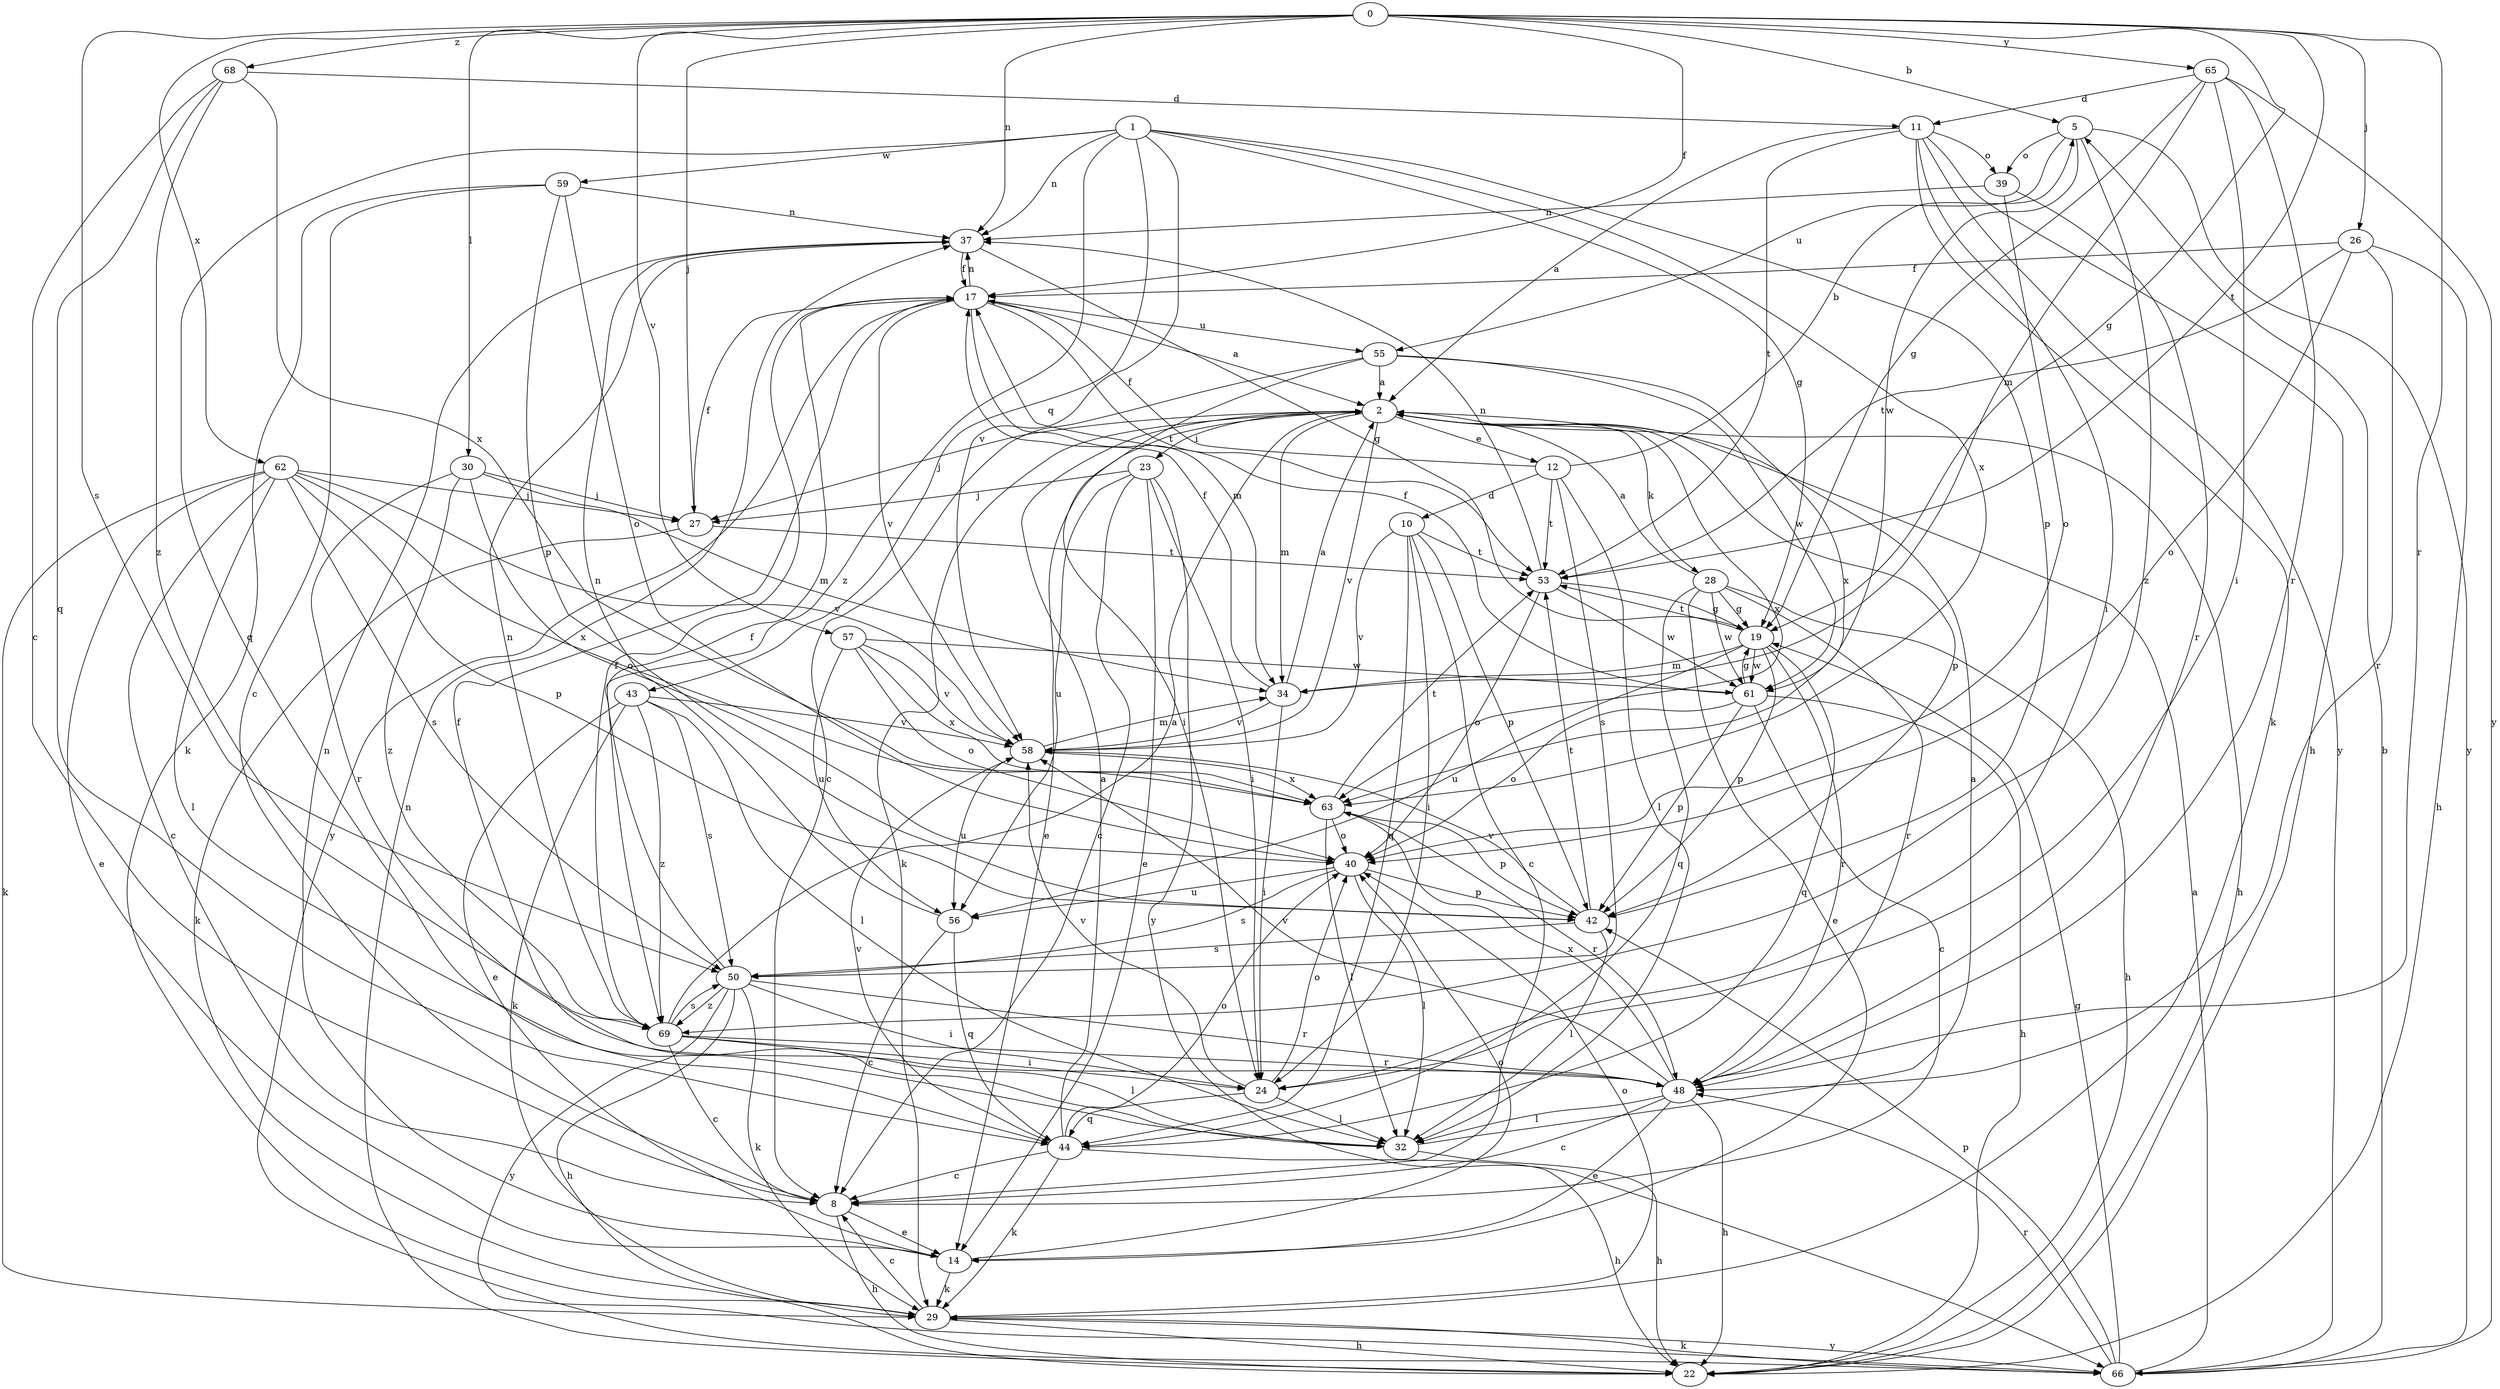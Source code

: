 strict digraph  {
0;
1;
2;
5;
8;
10;
11;
12;
14;
17;
19;
22;
23;
24;
26;
27;
28;
29;
30;
32;
34;
37;
39;
40;
42;
43;
44;
48;
50;
53;
55;
56;
57;
58;
59;
61;
62;
63;
65;
66;
68;
69;
0 -> 5  [label=b];
0 -> 17  [label=f];
0 -> 19  [label=g];
0 -> 26  [label=j];
0 -> 27  [label=j];
0 -> 30  [label=l];
0 -> 37  [label=n];
0 -> 48  [label=r];
0 -> 50  [label=s];
0 -> 53  [label=t];
0 -> 57  [label=v];
0 -> 62  [label=x];
0 -> 65  [label=y];
0 -> 68  [label=z];
1 -> 19  [label=g];
1 -> 37  [label=n];
1 -> 42  [label=p];
1 -> 43  [label=q];
1 -> 44  [label=q];
1 -> 58  [label=v];
1 -> 59  [label=w];
1 -> 63  [label=x];
1 -> 69  [label=z];
2 -> 12  [label=e];
2 -> 14  [label=e];
2 -> 22  [label=h];
2 -> 23  [label=i];
2 -> 27  [label=j];
2 -> 28  [label=k];
2 -> 29  [label=k];
2 -> 34  [label=m];
2 -> 42  [label=p];
2 -> 58  [label=v];
2 -> 63  [label=x];
5 -> 39  [label=o];
5 -> 55  [label=u];
5 -> 61  [label=w];
5 -> 66  [label=y];
5 -> 69  [label=z];
8 -> 14  [label=e];
8 -> 22  [label=h];
10 -> 8  [label=c];
10 -> 24  [label=i];
10 -> 42  [label=p];
10 -> 44  [label=q];
10 -> 53  [label=t];
10 -> 58  [label=v];
11 -> 2  [label=a];
11 -> 22  [label=h];
11 -> 24  [label=i];
11 -> 29  [label=k];
11 -> 39  [label=o];
11 -> 53  [label=t];
11 -> 66  [label=y];
12 -> 5  [label=b];
12 -> 10  [label=d];
12 -> 17  [label=f];
12 -> 32  [label=l];
12 -> 50  [label=s];
12 -> 53  [label=t];
14 -> 29  [label=k];
14 -> 37  [label=n];
14 -> 40  [label=o];
17 -> 2  [label=a];
17 -> 34  [label=m];
17 -> 37  [label=n];
17 -> 53  [label=t];
17 -> 55  [label=u];
17 -> 58  [label=v];
17 -> 66  [label=y];
19 -> 34  [label=m];
19 -> 42  [label=p];
19 -> 44  [label=q];
19 -> 48  [label=r];
19 -> 53  [label=t];
19 -> 56  [label=u];
19 -> 61  [label=w];
22 -> 37  [label=n];
23 -> 8  [label=c];
23 -> 14  [label=e];
23 -> 24  [label=i];
23 -> 27  [label=j];
23 -> 56  [label=u];
23 -> 66  [label=y];
24 -> 32  [label=l];
24 -> 40  [label=o];
24 -> 44  [label=q];
24 -> 58  [label=v];
26 -> 17  [label=f];
26 -> 22  [label=h];
26 -> 40  [label=o];
26 -> 48  [label=r];
26 -> 53  [label=t];
27 -> 17  [label=f];
27 -> 29  [label=k];
27 -> 53  [label=t];
28 -> 2  [label=a];
28 -> 14  [label=e];
28 -> 19  [label=g];
28 -> 22  [label=h];
28 -> 44  [label=q];
28 -> 48  [label=r];
28 -> 61  [label=w];
29 -> 8  [label=c];
29 -> 22  [label=h];
29 -> 40  [label=o];
29 -> 66  [label=y];
30 -> 27  [label=j];
30 -> 34  [label=m];
30 -> 40  [label=o];
30 -> 48  [label=r];
30 -> 69  [label=z];
32 -> 2  [label=a];
32 -> 17  [label=f];
32 -> 22  [label=h];
34 -> 2  [label=a];
34 -> 17  [label=f];
34 -> 24  [label=i];
34 -> 58  [label=v];
37 -> 17  [label=f];
37 -> 19  [label=g];
39 -> 37  [label=n];
39 -> 40  [label=o];
39 -> 48  [label=r];
40 -> 32  [label=l];
40 -> 42  [label=p];
40 -> 50  [label=s];
40 -> 56  [label=u];
42 -> 32  [label=l];
42 -> 50  [label=s];
42 -> 53  [label=t];
42 -> 58  [label=v];
43 -> 14  [label=e];
43 -> 29  [label=k];
43 -> 32  [label=l];
43 -> 50  [label=s];
43 -> 58  [label=v];
43 -> 69  [label=z];
44 -> 2  [label=a];
44 -> 8  [label=c];
44 -> 22  [label=h];
44 -> 29  [label=k];
44 -> 40  [label=o];
44 -> 58  [label=v];
48 -> 8  [label=c];
48 -> 14  [label=e];
48 -> 22  [label=h];
48 -> 32  [label=l];
48 -> 58  [label=v];
48 -> 63  [label=x];
50 -> 17  [label=f];
50 -> 22  [label=h];
50 -> 24  [label=i];
50 -> 29  [label=k];
50 -> 48  [label=r];
50 -> 66  [label=y];
50 -> 69  [label=z];
53 -> 19  [label=g];
53 -> 37  [label=n];
53 -> 40  [label=o];
53 -> 61  [label=w];
55 -> 2  [label=a];
55 -> 8  [label=c];
55 -> 24  [label=i];
55 -> 61  [label=w];
55 -> 63  [label=x];
56 -> 8  [label=c];
56 -> 37  [label=n];
56 -> 44  [label=q];
57 -> 40  [label=o];
57 -> 56  [label=u];
57 -> 58  [label=v];
57 -> 61  [label=w];
57 -> 63  [label=x];
58 -> 34  [label=m];
58 -> 56  [label=u];
58 -> 63  [label=x];
59 -> 8  [label=c];
59 -> 29  [label=k];
59 -> 37  [label=n];
59 -> 40  [label=o];
59 -> 42  [label=p];
61 -> 8  [label=c];
61 -> 17  [label=f];
61 -> 19  [label=g];
61 -> 22  [label=h];
61 -> 40  [label=o];
61 -> 42  [label=p];
62 -> 8  [label=c];
62 -> 14  [label=e];
62 -> 27  [label=j];
62 -> 29  [label=k];
62 -> 32  [label=l];
62 -> 42  [label=p];
62 -> 50  [label=s];
62 -> 58  [label=v];
62 -> 63  [label=x];
63 -> 32  [label=l];
63 -> 40  [label=o];
63 -> 42  [label=p];
63 -> 48  [label=r];
63 -> 53  [label=t];
65 -> 11  [label=d];
65 -> 19  [label=g];
65 -> 24  [label=i];
65 -> 34  [label=m];
65 -> 48  [label=r];
65 -> 66  [label=y];
66 -> 2  [label=a];
66 -> 5  [label=b];
66 -> 19  [label=g];
66 -> 29  [label=k];
66 -> 42  [label=p];
66 -> 48  [label=r];
68 -> 8  [label=c];
68 -> 11  [label=d];
68 -> 44  [label=q];
68 -> 63  [label=x];
68 -> 69  [label=z];
69 -> 2  [label=a];
69 -> 8  [label=c];
69 -> 17  [label=f];
69 -> 24  [label=i];
69 -> 32  [label=l];
69 -> 37  [label=n];
69 -> 48  [label=r];
69 -> 50  [label=s];
}

